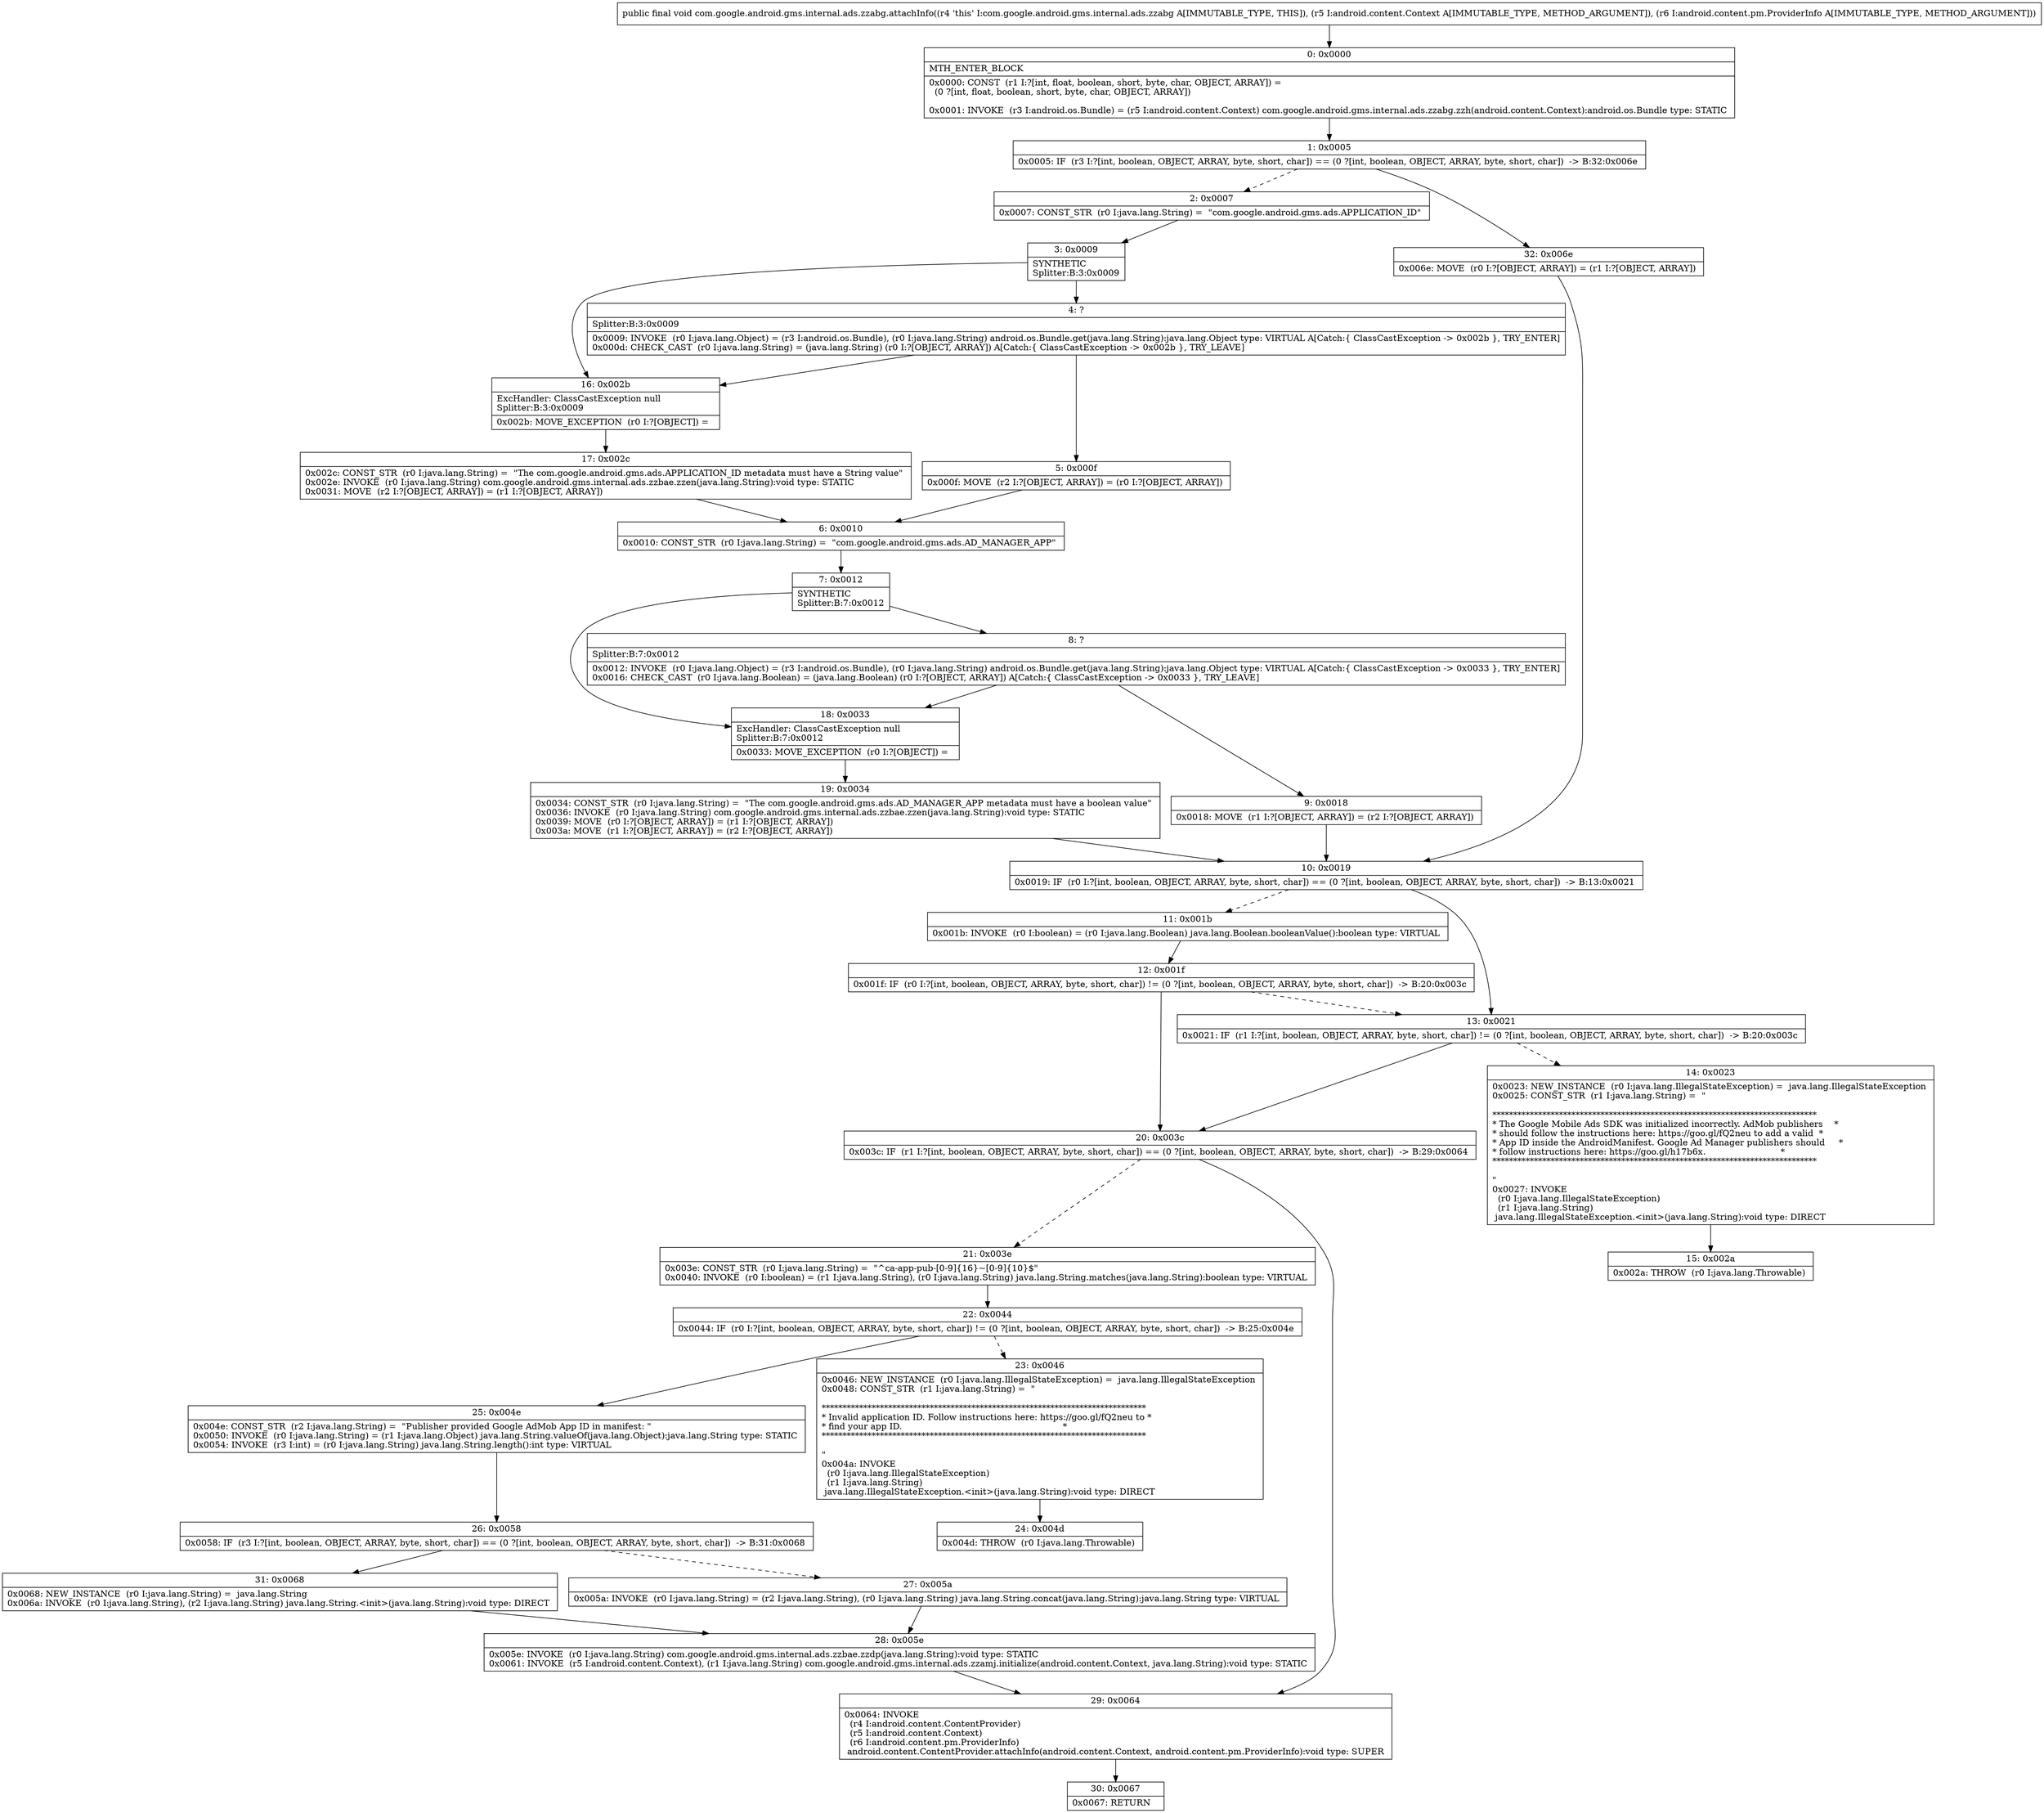 digraph "CFG forcom.google.android.gms.internal.ads.zzabg.attachInfo(Landroid\/content\/Context;Landroid\/content\/pm\/ProviderInfo;)V" {
Node_0 [shape=record,label="{0\:\ 0x0000|MTH_ENTER_BLOCK\l|0x0000: CONST  (r1 I:?[int, float, boolean, short, byte, char, OBJECT, ARRAY]) = \l  (0 ?[int, float, boolean, short, byte, char, OBJECT, ARRAY])\l \l0x0001: INVOKE  (r3 I:android.os.Bundle) = (r5 I:android.content.Context) com.google.android.gms.internal.ads.zzabg.zzh(android.content.Context):android.os.Bundle type: STATIC \l}"];
Node_1 [shape=record,label="{1\:\ 0x0005|0x0005: IF  (r3 I:?[int, boolean, OBJECT, ARRAY, byte, short, char]) == (0 ?[int, boolean, OBJECT, ARRAY, byte, short, char])  \-\> B:32:0x006e \l}"];
Node_2 [shape=record,label="{2\:\ 0x0007|0x0007: CONST_STR  (r0 I:java.lang.String) =  \"com.google.android.gms.ads.APPLICATION_ID\" \l}"];
Node_3 [shape=record,label="{3\:\ 0x0009|SYNTHETIC\lSplitter:B:3:0x0009\l}"];
Node_4 [shape=record,label="{4\:\ ?|Splitter:B:3:0x0009\l|0x0009: INVOKE  (r0 I:java.lang.Object) = (r3 I:android.os.Bundle), (r0 I:java.lang.String) android.os.Bundle.get(java.lang.String):java.lang.Object type: VIRTUAL A[Catch:\{ ClassCastException \-\> 0x002b \}, TRY_ENTER]\l0x000d: CHECK_CAST  (r0 I:java.lang.String) = (java.lang.String) (r0 I:?[OBJECT, ARRAY]) A[Catch:\{ ClassCastException \-\> 0x002b \}, TRY_LEAVE]\l}"];
Node_5 [shape=record,label="{5\:\ 0x000f|0x000f: MOVE  (r2 I:?[OBJECT, ARRAY]) = (r0 I:?[OBJECT, ARRAY]) \l}"];
Node_6 [shape=record,label="{6\:\ 0x0010|0x0010: CONST_STR  (r0 I:java.lang.String) =  \"com.google.android.gms.ads.AD_MANAGER_APP\" \l}"];
Node_7 [shape=record,label="{7\:\ 0x0012|SYNTHETIC\lSplitter:B:7:0x0012\l}"];
Node_8 [shape=record,label="{8\:\ ?|Splitter:B:7:0x0012\l|0x0012: INVOKE  (r0 I:java.lang.Object) = (r3 I:android.os.Bundle), (r0 I:java.lang.String) android.os.Bundle.get(java.lang.String):java.lang.Object type: VIRTUAL A[Catch:\{ ClassCastException \-\> 0x0033 \}, TRY_ENTER]\l0x0016: CHECK_CAST  (r0 I:java.lang.Boolean) = (java.lang.Boolean) (r0 I:?[OBJECT, ARRAY]) A[Catch:\{ ClassCastException \-\> 0x0033 \}, TRY_LEAVE]\l}"];
Node_9 [shape=record,label="{9\:\ 0x0018|0x0018: MOVE  (r1 I:?[OBJECT, ARRAY]) = (r2 I:?[OBJECT, ARRAY]) \l}"];
Node_10 [shape=record,label="{10\:\ 0x0019|0x0019: IF  (r0 I:?[int, boolean, OBJECT, ARRAY, byte, short, char]) == (0 ?[int, boolean, OBJECT, ARRAY, byte, short, char])  \-\> B:13:0x0021 \l}"];
Node_11 [shape=record,label="{11\:\ 0x001b|0x001b: INVOKE  (r0 I:boolean) = (r0 I:java.lang.Boolean) java.lang.Boolean.booleanValue():boolean type: VIRTUAL \l}"];
Node_12 [shape=record,label="{12\:\ 0x001f|0x001f: IF  (r0 I:?[int, boolean, OBJECT, ARRAY, byte, short, char]) != (0 ?[int, boolean, OBJECT, ARRAY, byte, short, char])  \-\> B:20:0x003c \l}"];
Node_13 [shape=record,label="{13\:\ 0x0021|0x0021: IF  (r1 I:?[int, boolean, OBJECT, ARRAY, byte, short, char]) != (0 ?[int, boolean, OBJECT, ARRAY, byte, short, char])  \-\> B:20:0x003c \l}"];
Node_14 [shape=record,label="{14\:\ 0x0023|0x0023: NEW_INSTANCE  (r0 I:java.lang.IllegalStateException) =  java.lang.IllegalStateException \l0x0025: CONST_STR  (r1 I:java.lang.String) =  \"\l\l******************************************************************************\l* The Google Mobile Ads SDK was initialized incorrectly. AdMob publishers    *\l* should follow the instructions here: https:\/\/goo.gl\/fQ2neu to add a valid  *\l* App ID inside the AndroidManifest. Google Ad Manager publishers should     *\l* follow instructions here: https:\/\/goo.gl\/h17b6x.                           *\l******************************************************************************\l\l\" \l0x0027: INVOKE  \l  (r0 I:java.lang.IllegalStateException)\l  (r1 I:java.lang.String)\l java.lang.IllegalStateException.\<init\>(java.lang.String):void type: DIRECT \l}"];
Node_15 [shape=record,label="{15\:\ 0x002a|0x002a: THROW  (r0 I:java.lang.Throwable) \l}"];
Node_16 [shape=record,label="{16\:\ 0x002b|ExcHandler: ClassCastException null\lSplitter:B:3:0x0009\l|0x002b: MOVE_EXCEPTION  (r0 I:?[OBJECT]) =  \l}"];
Node_17 [shape=record,label="{17\:\ 0x002c|0x002c: CONST_STR  (r0 I:java.lang.String) =  \"The com.google.android.gms.ads.APPLICATION_ID metadata must have a String value\" \l0x002e: INVOKE  (r0 I:java.lang.String) com.google.android.gms.internal.ads.zzbae.zzen(java.lang.String):void type: STATIC \l0x0031: MOVE  (r2 I:?[OBJECT, ARRAY]) = (r1 I:?[OBJECT, ARRAY]) \l}"];
Node_18 [shape=record,label="{18\:\ 0x0033|ExcHandler: ClassCastException null\lSplitter:B:7:0x0012\l|0x0033: MOVE_EXCEPTION  (r0 I:?[OBJECT]) =  \l}"];
Node_19 [shape=record,label="{19\:\ 0x0034|0x0034: CONST_STR  (r0 I:java.lang.String) =  \"The com.google.android.gms.ads.AD_MANAGER_APP metadata must have a boolean value\" \l0x0036: INVOKE  (r0 I:java.lang.String) com.google.android.gms.internal.ads.zzbae.zzen(java.lang.String):void type: STATIC \l0x0039: MOVE  (r0 I:?[OBJECT, ARRAY]) = (r1 I:?[OBJECT, ARRAY]) \l0x003a: MOVE  (r1 I:?[OBJECT, ARRAY]) = (r2 I:?[OBJECT, ARRAY]) \l}"];
Node_20 [shape=record,label="{20\:\ 0x003c|0x003c: IF  (r1 I:?[int, boolean, OBJECT, ARRAY, byte, short, char]) == (0 ?[int, boolean, OBJECT, ARRAY, byte, short, char])  \-\> B:29:0x0064 \l}"];
Node_21 [shape=record,label="{21\:\ 0x003e|0x003e: CONST_STR  (r0 I:java.lang.String) =  \"^ca\-app\-pub\-[0\-9]\{16\}~[0\-9]\{10\}$\" \l0x0040: INVOKE  (r0 I:boolean) = (r1 I:java.lang.String), (r0 I:java.lang.String) java.lang.String.matches(java.lang.String):boolean type: VIRTUAL \l}"];
Node_22 [shape=record,label="{22\:\ 0x0044|0x0044: IF  (r0 I:?[int, boolean, OBJECT, ARRAY, byte, short, char]) != (0 ?[int, boolean, OBJECT, ARRAY, byte, short, char])  \-\> B:25:0x004e \l}"];
Node_23 [shape=record,label="{23\:\ 0x0046|0x0046: NEW_INSTANCE  (r0 I:java.lang.IllegalStateException) =  java.lang.IllegalStateException \l0x0048: CONST_STR  (r1 I:java.lang.String) =  \"\l\l******************************************************************************\l* Invalid application ID. Follow instructions here: https:\/\/goo.gl\/fQ2neu to *\l* find your app ID.                                                          *\l******************************************************************************\l\l\" \l0x004a: INVOKE  \l  (r0 I:java.lang.IllegalStateException)\l  (r1 I:java.lang.String)\l java.lang.IllegalStateException.\<init\>(java.lang.String):void type: DIRECT \l}"];
Node_24 [shape=record,label="{24\:\ 0x004d|0x004d: THROW  (r0 I:java.lang.Throwable) \l}"];
Node_25 [shape=record,label="{25\:\ 0x004e|0x004e: CONST_STR  (r2 I:java.lang.String) =  \"Publisher provided Google AdMob App ID in manifest: \" \l0x0050: INVOKE  (r0 I:java.lang.String) = (r1 I:java.lang.Object) java.lang.String.valueOf(java.lang.Object):java.lang.String type: STATIC \l0x0054: INVOKE  (r3 I:int) = (r0 I:java.lang.String) java.lang.String.length():int type: VIRTUAL \l}"];
Node_26 [shape=record,label="{26\:\ 0x0058|0x0058: IF  (r3 I:?[int, boolean, OBJECT, ARRAY, byte, short, char]) == (0 ?[int, boolean, OBJECT, ARRAY, byte, short, char])  \-\> B:31:0x0068 \l}"];
Node_27 [shape=record,label="{27\:\ 0x005a|0x005a: INVOKE  (r0 I:java.lang.String) = (r2 I:java.lang.String), (r0 I:java.lang.String) java.lang.String.concat(java.lang.String):java.lang.String type: VIRTUAL \l}"];
Node_28 [shape=record,label="{28\:\ 0x005e|0x005e: INVOKE  (r0 I:java.lang.String) com.google.android.gms.internal.ads.zzbae.zzdp(java.lang.String):void type: STATIC \l0x0061: INVOKE  (r5 I:android.content.Context), (r1 I:java.lang.String) com.google.android.gms.internal.ads.zzamj.initialize(android.content.Context, java.lang.String):void type: STATIC \l}"];
Node_29 [shape=record,label="{29\:\ 0x0064|0x0064: INVOKE  \l  (r4 I:android.content.ContentProvider)\l  (r5 I:android.content.Context)\l  (r6 I:android.content.pm.ProviderInfo)\l android.content.ContentProvider.attachInfo(android.content.Context, android.content.pm.ProviderInfo):void type: SUPER \l}"];
Node_30 [shape=record,label="{30\:\ 0x0067|0x0067: RETURN   \l}"];
Node_31 [shape=record,label="{31\:\ 0x0068|0x0068: NEW_INSTANCE  (r0 I:java.lang.String) =  java.lang.String \l0x006a: INVOKE  (r0 I:java.lang.String), (r2 I:java.lang.String) java.lang.String.\<init\>(java.lang.String):void type: DIRECT \l}"];
Node_32 [shape=record,label="{32\:\ 0x006e|0x006e: MOVE  (r0 I:?[OBJECT, ARRAY]) = (r1 I:?[OBJECT, ARRAY]) \l}"];
MethodNode[shape=record,label="{public final void com.google.android.gms.internal.ads.zzabg.attachInfo((r4 'this' I:com.google.android.gms.internal.ads.zzabg A[IMMUTABLE_TYPE, THIS]), (r5 I:android.content.Context A[IMMUTABLE_TYPE, METHOD_ARGUMENT]), (r6 I:android.content.pm.ProviderInfo A[IMMUTABLE_TYPE, METHOD_ARGUMENT])) }"];
MethodNode -> Node_0;
Node_0 -> Node_1;
Node_1 -> Node_2[style=dashed];
Node_1 -> Node_32;
Node_2 -> Node_3;
Node_3 -> Node_4;
Node_3 -> Node_16;
Node_4 -> Node_5;
Node_4 -> Node_16;
Node_5 -> Node_6;
Node_6 -> Node_7;
Node_7 -> Node_8;
Node_7 -> Node_18;
Node_8 -> Node_9;
Node_8 -> Node_18;
Node_9 -> Node_10;
Node_10 -> Node_11[style=dashed];
Node_10 -> Node_13;
Node_11 -> Node_12;
Node_12 -> Node_13[style=dashed];
Node_12 -> Node_20;
Node_13 -> Node_14[style=dashed];
Node_13 -> Node_20;
Node_14 -> Node_15;
Node_16 -> Node_17;
Node_17 -> Node_6;
Node_18 -> Node_19;
Node_19 -> Node_10;
Node_20 -> Node_21[style=dashed];
Node_20 -> Node_29;
Node_21 -> Node_22;
Node_22 -> Node_23[style=dashed];
Node_22 -> Node_25;
Node_23 -> Node_24;
Node_25 -> Node_26;
Node_26 -> Node_27[style=dashed];
Node_26 -> Node_31;
Node_27 -> Node_28;
Node_28 -> Node_29;
Node_29 -> Node_30;
Node_31 -> Node_28;
Node_32 -> Node_10;
}


